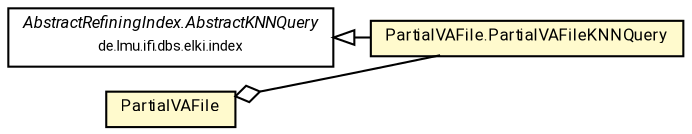 #!/usr/local/bin/dot
#
# Class diagram 
# Generated by UMLGraph version R5_7_2-60-g0e99a6 (http://www.spinellis.gr/umlgraph/)
#

digraph G {
	graph [fontnames="svg"]
	edge [fontname="Roboto",fontsize=7,labelfontname="Roboto",labelfontsize=7,color="black"];
	node [fontname="Roboto",fontcolor="black",fontsize=8,shape=plaintext,margin=0,width=0,height=0];
	nodesep=0.15;
	ranksep=0.25;
	rankdir=LR;
	// de.lmu.ifi.dbs.elki.index.AbstractRefiningIndex<O>.AbstractKNNQuery
	c8113157 [label=<<table title="de.lmu.ifi.dbs.elki.index.AbstractRefiningIndex.AbstractKNNQuery" border="0" cellborder="1" cellspacing="0" cellpadding="2" href="../AbstractRefiningIndex.AbstractKNNQuery.html" target="_parent">
		<tr><td><table border="0" cellspacing="0" cellpadding="1">
		<tr><td align="center" balign="center"> <font face="Roboto"><i>AbstractRefiningIndex.AbstractKNNQuery</i></font> </td></tr>
		<tr><td align="center" balign="center"> <font face="Roboto" point-size="7.0">de.lmu.ifi.dbs.elki.index</font> </td></tr>
		</table></td></tr>
		</table>>, URL="../AbstractRefiningIndex.AbstractKNNQuery.html"];
	// de.lmu.ifi.dbs.elki.index.vafile.PartialVAFile<V extends de.lmu.ifi.dbs.elki.data.NumberVector>
	c8113445 [label=<<table title="de.lmu.ifi.dbs.elki.index.vafile.PartialVAFile" border="0" cellborder="1" cellspacing="0" cellpadding="2" bgcolor="LemonChiffon" href="PartialVAFile.html" target="_parent">
		<tr><td><table border="0" cellspacing="0" cellpadding="1">
		<tr><td align="center" balign="center"> <font face="Roboto">PartialVAFile</font> </td></tr>
		</table></td></tr>
		</table>>, URL="PartialVAFile.html"];
	// de.lmu.ifi.dbs.elki.index.vafile.PartialVAFile<V extends de.lmu.ifi.dbs.elki.data.NumberVector>.PartialVAFileKNNQuery
	c8113449 [label=<<table title="de.lmu.ifi.dbs.elki.index.vafile.PartialVAFile.PartialVAFileKNNQuery" border="0" cellborder="1" cellspacing="0" cellpadding="2" bgcolor="lemonChiffon" href="PartialVAFile.PartialVAFileKNNQuery.html" target="_parent">
		<tr><td><table border="0" cellspacing="0" cellpadding="1">
		<tr><td align="center" balign="center"> <font face="Roboto">PartialVAFile.PartialVAFileKNNQuery</font> </td></tr>
		</table></td></tr>
		</table>>, URL="PartialVAFile.PartialVAFileKNNQuery.html"];
	// de.lmu.ifi.dbs.elki.index.vafile.PartialVAFile<V extends de.lmu.ifi.dbs.elki.data.NumberVector> has de.lmu.ifi.dbs.elki.index.vafile.PartialVAFile<V extends de.lmu.ifi.dbs.elki.data.NumberVector>.PartialVAFileKNNQuery
	c8113445 -> c8113449 [arrowhead=none,arrowtail=ediamond,dir=back,weight=4];
	// de.lmu.ifi.dbs.elki.index.vafile.PartialVAFile<V extends de.lmu.ifi.dbs.elki.data.NumberVector>.PartialVAFileKNNQuery extends de.lmu.ifi.dbs.elki.index.AbstractRefiningIndex<O>.AbstractKNNQuery
	c8113157 -> c8113449 [arrowtail=empty,dir=back,weight=10];
}


